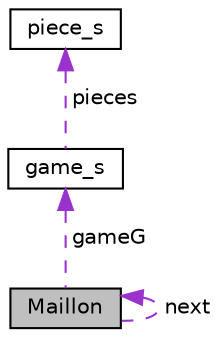 digraph "Maillon"
{
  edge [fontname="Helvetica",fontsize="10",labelfontname="Helvetica",labelfontsize="10"];
  node [fontname="Helvetica",fontsize="10",shape=record];
  Node1 [label="Maillon",height=0.2,width=0.4,color="black", fillcolor="grey75", style="filled", fontcolor="black"];
  Node2 -> Node1 [dir="back",color="darkorchid3",fontsize="10",style="dashed",label=" gameG" ,fontname="Helvetica"];
  Node2 [label="game_s",height=0.2,width=0.4,color="black", fillcolor="white", style="filled",URL="$structgame__s.html",tooltip="The state of the game is described by the position of the pieces (i.e. vehicles) on the board and the..."];
  Node3 -> Node2 [dir="back",color="darkorchid3",fontsize="10",style="dashed",label=" pieces" ,fontname="Helvetica"];
  Node3 [label="piece_s",height=0.2,width=0.4,color="black", fillcolor="white", style="filled",URL="$structpiece__s.html",tooltip="A piece represents a vehicle of the game rush hour placed on the board. "];
  Node1 -> Node1 [dir="back",color="darkorchid3",fontsize="10",style="dashed",label=" next" ,fontname="Helvetica"];
}
